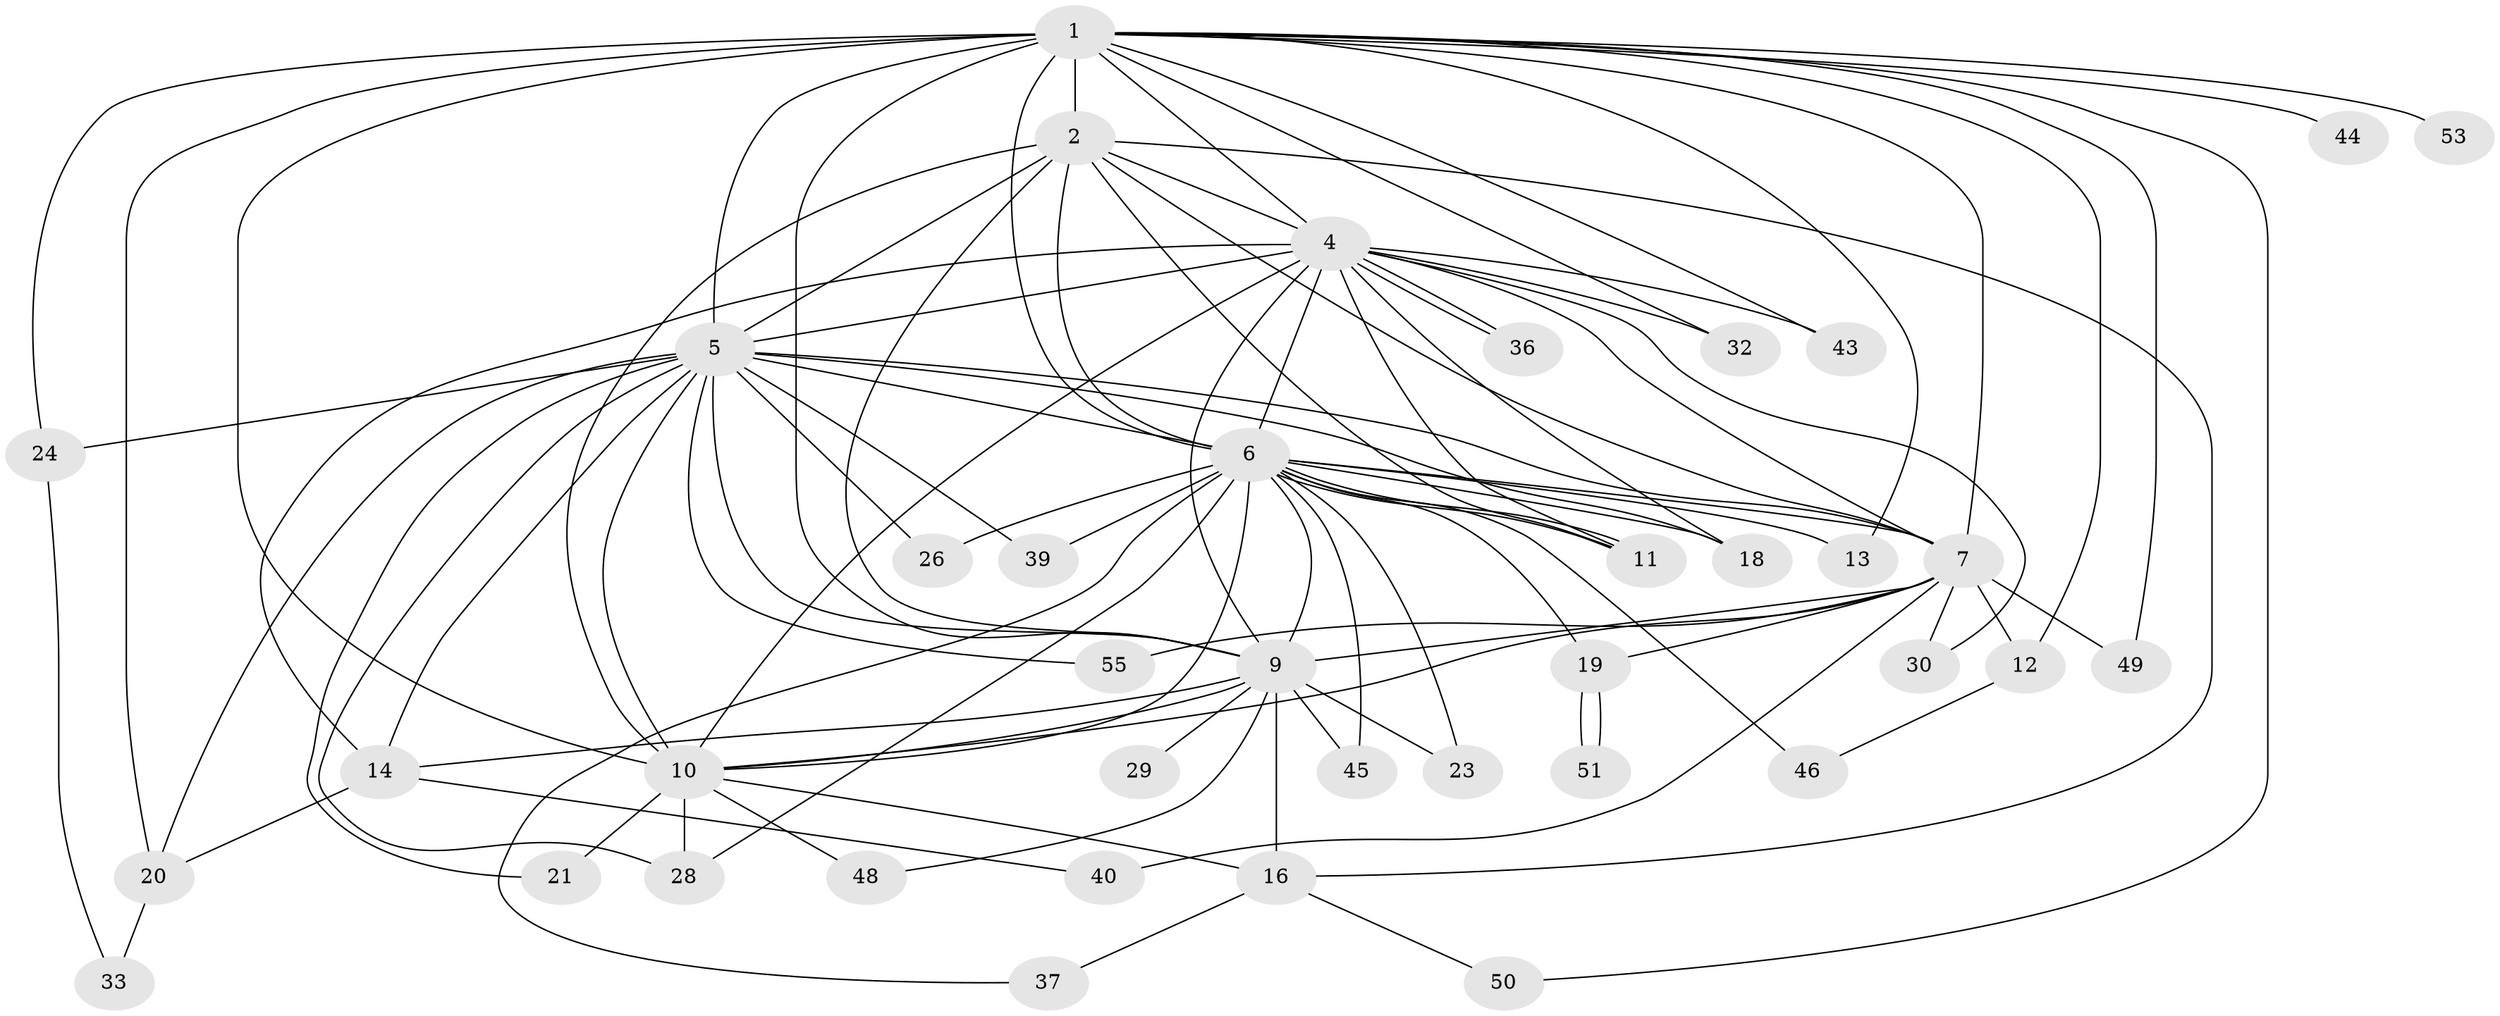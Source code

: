 // original degree distribution, {14: 0.01818181818181818, 11: 0.01818181818181818, 18: 0.01818181818181818, 19: 0.01818181818181818, 13: 0.03636363636363636, 22: 0.01818181818181818, 16: 0.05454545454545454, 4: 0.10909090909090909, 2: 0.5636363636363636, 5: 0.01818181818181818, 3: 0.12727272727272726}
// Generated by graph-tools (version 1.1) at 2025/41/03/06/25 10:41:35]
// undirected, 39 vertices, 94 edges
graph export_dot {
graph [start="1"]
  node [color=gray90,style=filled];
  1 [super="+3"];
  2 [super="+35"];
  4 [super="+54"];
  5 [super="+8"];
  6 [super="+34"];
  7 [super="+38"];
  9 [super="+25"];
  10 [super="+22"];
  11 [super="+15"];
  12 [super="+17"];
  13;
  14 [super="+27"];
  16 [super="+42"];
  18 [super="+31"];
  19;
  20 [super="+41"];
  21;
  23;
  24;
  26;
  28 [super="+47"];
  29;
  30;
  32;
  33;
  36;
  37;
  39;
  40;
  43;
  44;
  45;
  46 [super="+52"];
  48;
  49;
  50;
  51;
  53;
  55;
  1 -- 2 [weight=2];
  1 -- 4 [weight=2];
  1 -- 5 [weight=4];
  1 -- 6 [weight=3];
  1 -- 7 [weight=2];
  1 -- 9 [weight=2];
  1 -- 10 [weight=2];
  1 -- 20;
  1 -- 43;
  1 -- 49;
  1 -- 50;
  1 -- 32;
  1 -- 12 [weight=2];
  1 -- 13;
  1 -- 44;
  1 -- 53;
  1 -- 24;
  2 -- 4;
  2 -- 5 [weight=2];
  2 -- 6;
  2 -- 7;
  2 -- 9;
  2 -- 10;
  2 -- 16;
  2 -- 11;
  4 -- 5 [weight=3];
  4 -- 6;
  4 -- 7;
  4 -- 9;
  4 -- 10 [weight=2];
  4 -- 14;
  4 -- 18;
  4 -- 30;
  4 -- 32;
  4 -- 36;
  4 -- 36;
  4 -- 43;
  4 -- 11;
  5 -- 6 [weight=2];
  5 -- 7 [weight=3];
  5 -- 9 [weight=2];
  5 -- 10 [weight=2];
  5 -- 21;
  5 -- 24;
  5 -- 39;
  5 -- 55;
  5 -- 14;
  5 -- 18;
  5 -- 26;
  5 -- 28;
  5 -- 20;
  6 -- 7;
  6 -- 9;
  6 -- 10;
  6 -- 11;
  6 -- 11;
  6 -- 13;
  6 -- 19;
  6 -- 23;
  6 -- 26;
  6 -- 28;
  6 -- 37;
  6 -- 39;
  6 -- 45;
  6 -- 46 [weight=2];
  6 -- 18;
  7 -- 9;
  7 -- 10;
  7 -- 12;
  7 -- 19;
  7 -- 30;
  7 -- 40;
  7 -- 49;
  7 -- 55;
  9 -- 10 [weight=2];
  9 -- 16;
  9 -- 23;
  9 -- 29 [weight=2];
  9 -- 45;
  9 -- 48;
  9 -- 14;
  10 -- 21;
  10 -- 28;
  10 -- 48;
  10 -- 16;
  12 -- 46;
  14 -- 20;
  14 -- 40;
  16 -- 37;
  16 -- 50;
  19 -- 51;
  19 -- 51;
  20 -- 33;
  24 -- 33;
}

